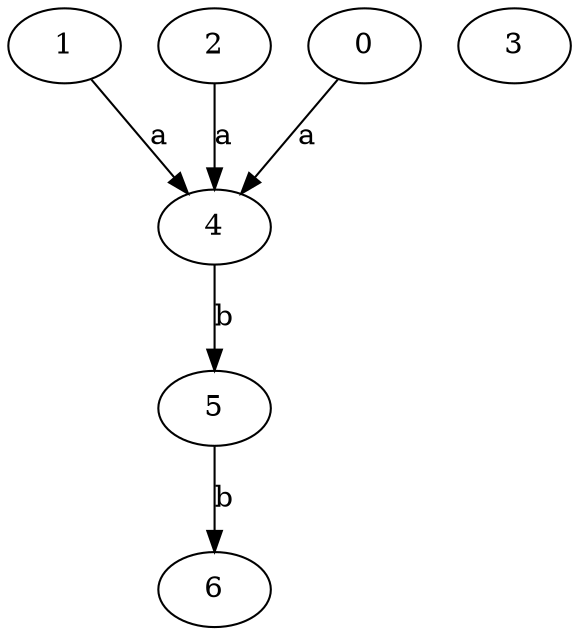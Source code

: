 strict digraph  {
1;
2;
0;
3;
4;
5;
6;
1 -> 4  [label=a];
2 -> 4  [label=a];
0 -> 4  [label=a];
4 -> 5  [label=b];
5 -> 6  [label=b];
}
